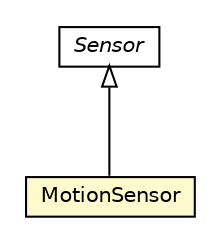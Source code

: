 #!/usr/local/bin/dot
#
# Class diagram 
# Generated by UMLGraph version R5_6-24-gf6e263 (http://www.umlgraph.org/)
#

digraph G {
	edge [fontname="Helvetica",fontsize=10,labelfontname="Helvetica",labelfontsize=10];
	node [fontname="Helvetica",fontsize=10,shape=plaintext];
	nodesep=0.25;
	ranksep=0.5;
	// org.universAAL.ontology.device.MotionSensor
	c248367 [label=<<table title="org.universAAL.ontology.device.MotionSensor" border="0" cellborder="1" cellspacing="0" cellpadding="2" port="p" bgcolor="lemonChiffon" href="./MotionSensor.html">
		<tr><td><table border="0" cellspacing="0" cellpadding="1">
<tr><td align="center" balign="center"> MotionSensor </td></tr>
		</table></td></tr>
		</table>>, URL="./MotionSensor.html", fontname="Helvetica", fontcolor="black", fontsize=10.0];
	// org.universAAL.ontology.device.Sensor
	c248384 [label=<<table title="org.universAAL.ontology.device.Sensor" border="0" cellborder="1" cellspacing="0" cellpadding="2" port="p" href="./Sensor.html">
		<tr><td><table border="0" cellspacing="0" cellpadding="1">
<tr><td align="center" balign="center"><font face="Helvetica-Oblique"> Sensor </font></td></tr>
		</table></td></tr>
		</table>>, URL="./Sensor.html", fontname="Helvetica", fontcolor="black", fontsize=10.0];
	//org.universAAL.ontology.device.MotionSensor extends org.universAAL.ontology.device.Sensor
	c248384:p -> c248367:p [dir=back,arrowtail=empty];
}

